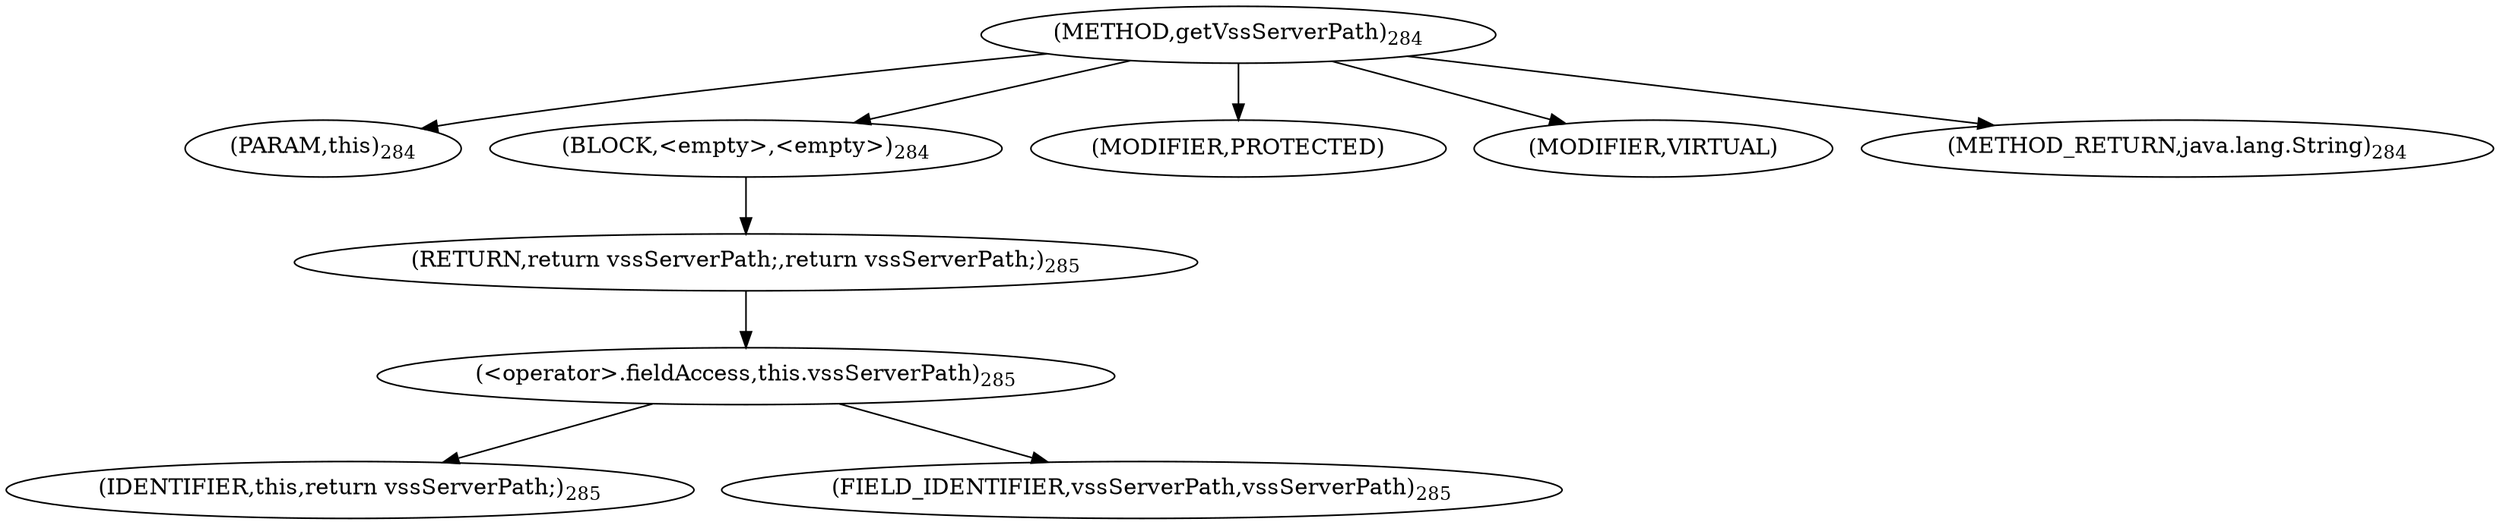 digraph "getVssServerPath" {  
"416" [label = <(METHOD,getVssServerPath)<SUB>284</SUB>> ]
"417" [label = <(PARAM,this)<SUB>284</SUB>> ]
"418" [label = <(BLOCK,&lt;empty&gt;,&lt;empty&gt;)<SUB>284</SUB>> ]
"419" [label = <(RETURN,return vssServerPath;,return vssServerPath;)<SUB>285</SUB>> ]
"420" [label = <(&lt;operator&gt;.fieldAccess,this.vssServerPath)<SUB>285</SUB>> ]
"421" [label = <(IDENTIFIER,this,return vssServerPath;)<SUB>285</SUB>> ]
"422" [label = <(FIELD_IDENTIFIER,vssServerPath,vssServerPath)<SUB>285</SUB>> ]
"423" [label = <(MODIFIER,PROTECTED)> ]
"424" [label = <(MODIFIER,VIRTUAL)> ]
"425" [label = <(METHOD_RETURN,java.lang.String)<SUB>284</SUB>> ]
  "416" -> "417" 
  "416" -> "418" 
  "416" -> "423" 
  "416" -> "424" 
  "416" -> "425" 
  "418" -> "419" 
  "419" -> "420" 
  "420" -> "421" 
  "420" -> "422" 
}
